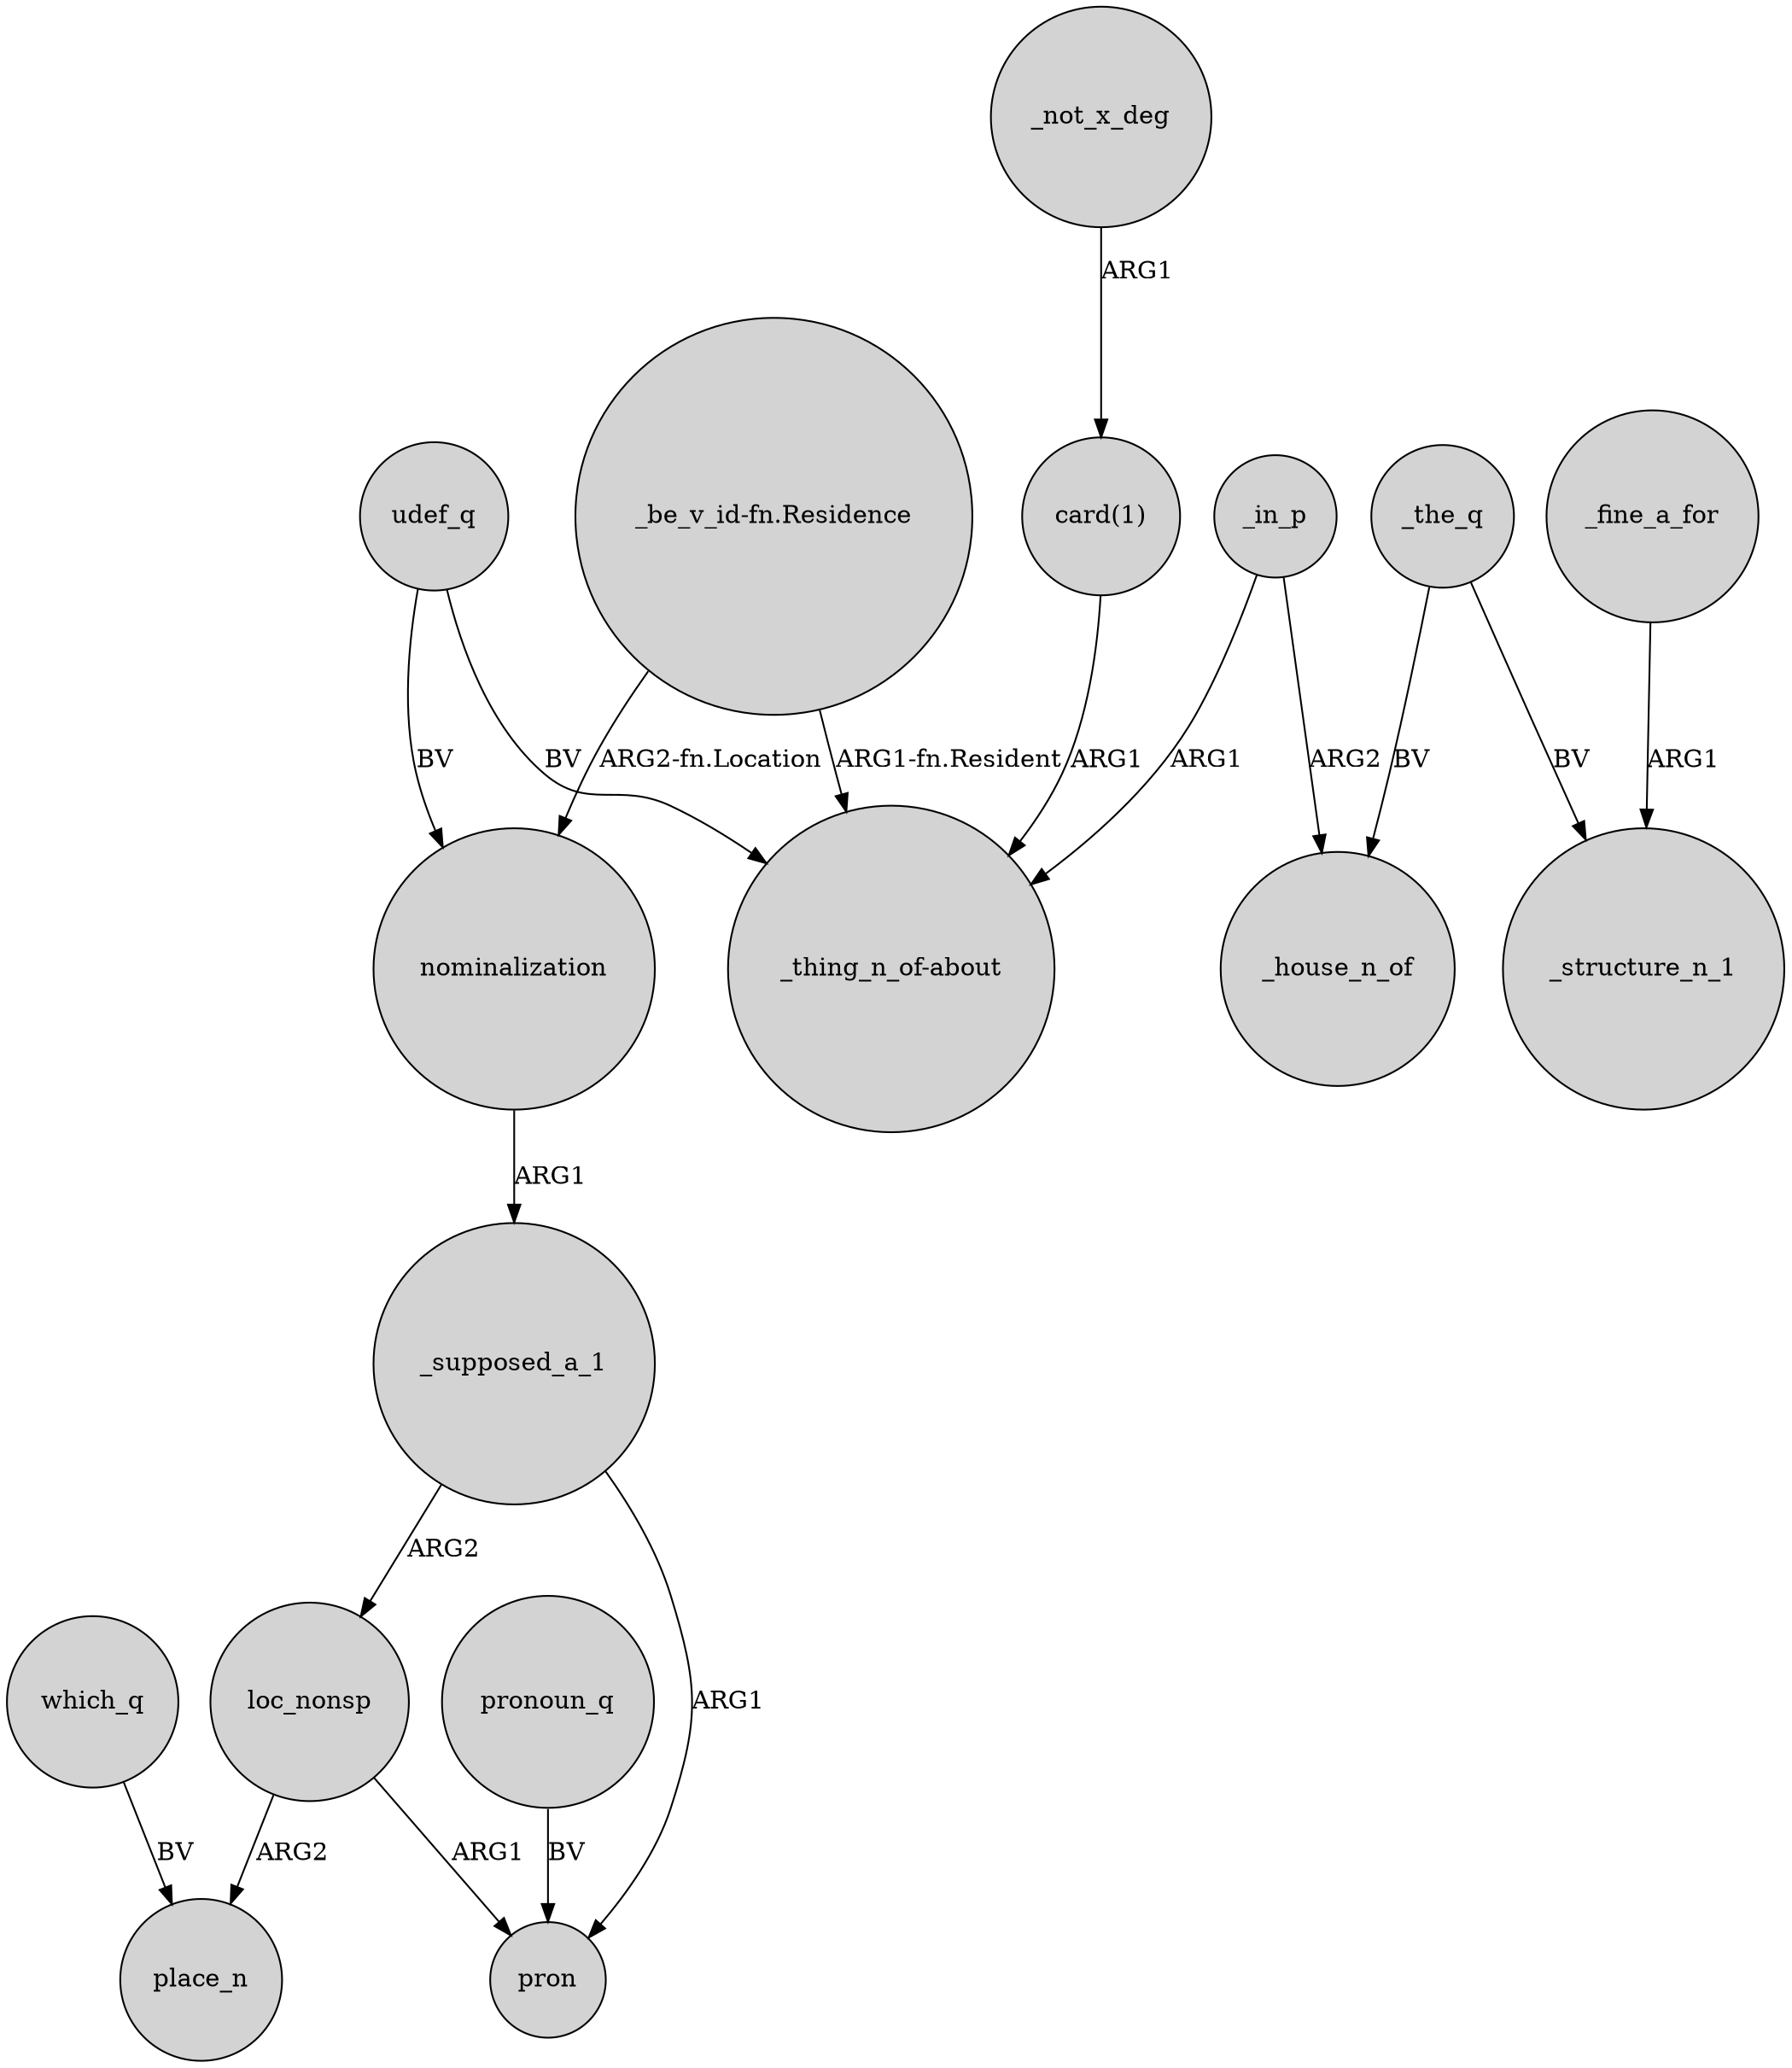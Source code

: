 digraph {
	node [shape=circle style=filled]
	"_be_v_id-fn.Residence" -> "_thing_n_of-about" [label="ARG1-fn.Resident"]
	loc_nonsp -> place_n [label=ARG2]
	_not_x_deg -> "card(1)" [label=ARG1]
	nominalization -> _supposed_a_1 [label=ARG1]
	_in_p -> "_thing_n_of-about" [label=ARG1]
	"_be_v_id-fn.Residence" -> nominalization [label="ARG2-fn.Location"]
	_the_q -> _structure_n_1 [label=BV]
	which_q -> place_n [label=BV]
	_fine_a_for -> _structure_n_1 [label=ARG1]
	_supposed_a_1 -> loc_nonsp [label=ARG2]
	_supposed_a_1 -> pron [label=ARG1]
	udef_q -> "_thing_n_of-about" [label=BV]
	"card(1)" -> "_thing_n_of-about" [label=ARG1]
	loc_nonsp -> pron [label=ARG1]
	pronoun_q -> pron [label=BV]
	_the_q -> _house_n_of [label=BV]
	udef_q -> nominalization [label=BV]
	_in_p -> _house_n_of [label=ARG2]
}
